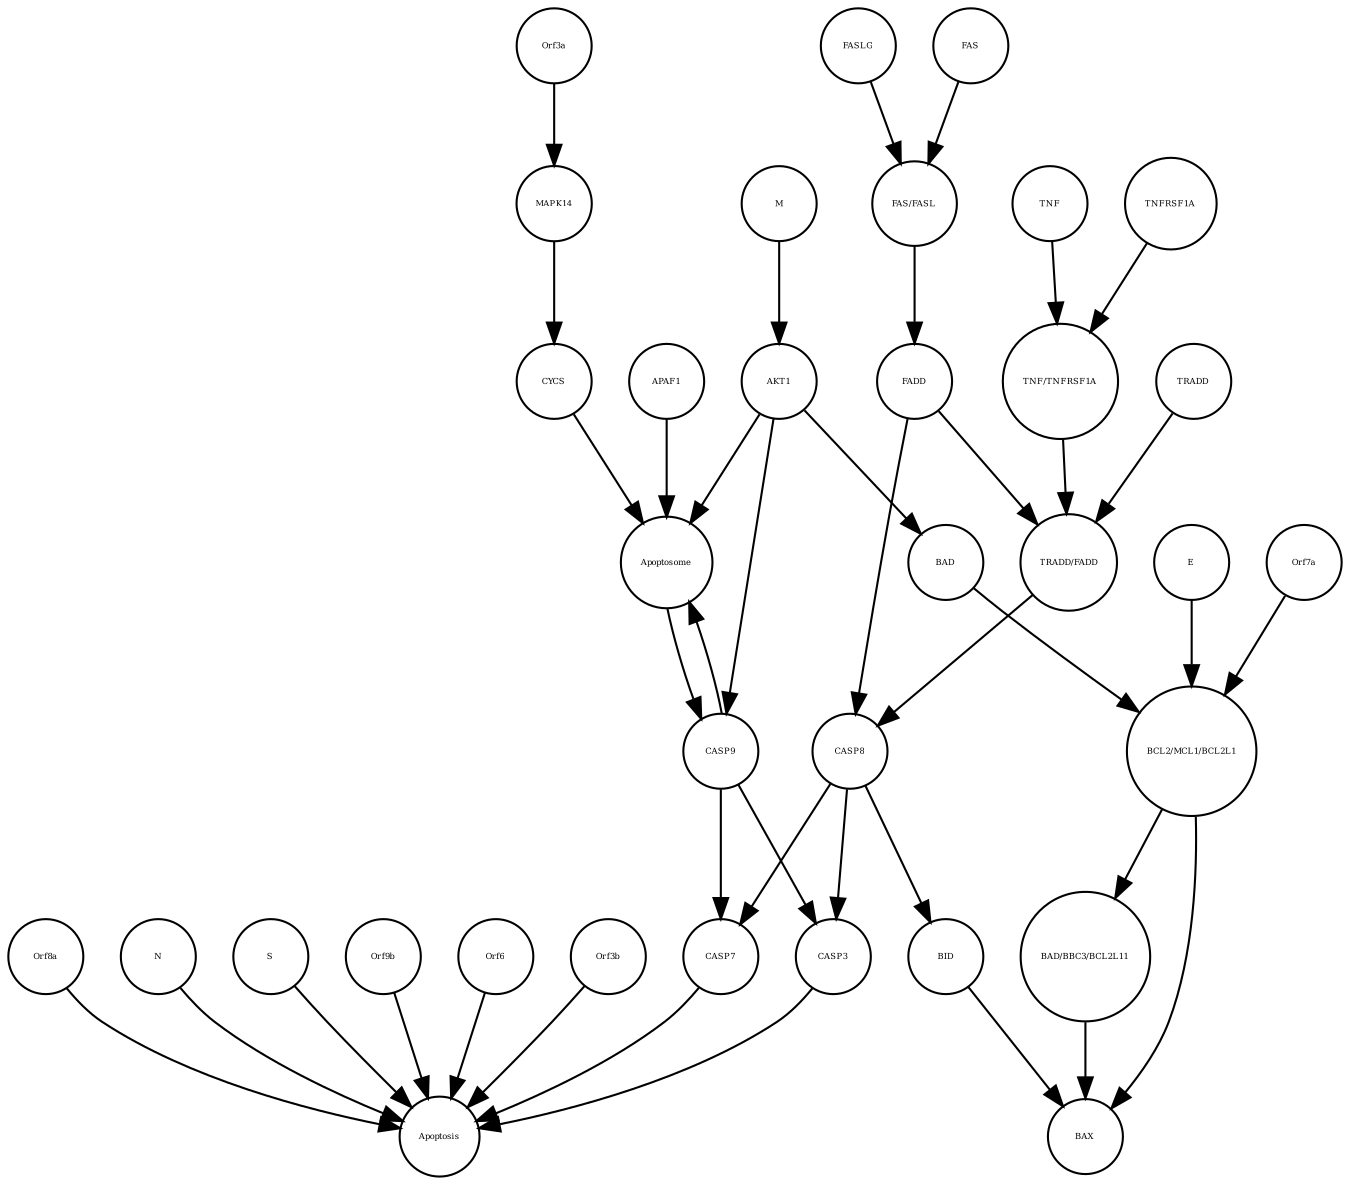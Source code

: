 strict digraph  {
CASP7 [annotation="", bipartite=0, cls=macromolecule, fontsize=4, label=CASP7, shape=circle];
Apoptosis [annotation="urn_miriam_pubmed_31226023|urn_miriam_mesh_D017209", bipartite=0, cls=phenotype, fontsize=4, label=Apoptosis, shape=circle];
Orf3b [annotation="", bipartite=0, cls=macromolecule, fontsize=4, label=Orf3b, shape=circle];
Orf8a [annotation="", bipartite=0, cls=macromolecule, fontsize=4, label=Orf8a, shape=circle];
N [annotation="", bipartite=0, cls=macromolecule, fontsize=4, label=N, shape=circle];
S [annotation="", bipartite=0, cls=macromolecule, fontsize=4, label=S, shape=circle];
Orf9b [annotation="", bipartite=0, cls=macromolecule, fontsize=4, label=Orf9b, shape=circle];
Orf6 [annotation="", bipartite=0, cls=macromolecule, fontsize=4, label=Orf6, shape=circle];
CASP3 [annotation="", bipartite=0, cls=macromolecule, fontsize=4, label=CASP3, shape=circle];
"TRADD/FADD" [annotation="", bipartite=0, cls=complex, fontsize=4, label="TRADD/FADD", shape=circle];
MAPK14 [annotation="", bipartite=0, cls=macromolecule, fontsize=4, label=MAPK14, shape=circle];
TNFRSF1A [annotation="", bipartite=0, cls=macromolecule, fontsize=4, label=TNFRSF1A, shape=circle];
TNF [annotation="", bipartite=0, cls=macromolecule, fontsize=4, label=TNF, shape=circle];
Apoptosome [annotation="", bipartite=0, cls=complex, fontsize=4, label=Apoptosome, shape=circle];
"TNF/TNFRSF1A" [annotation="", bipartite=0, cls=complex, fontsize=4, label="TNF/TNFRSF1A", shape=circle];
"FAS/FASL" [annotation="", bipartite=0, cls=complex, fontsize=4, label="FAS/FASL", shape=circle];
CASP8 [annotation="", bipartite=0, cls=macromolecule, fontsize=4, label=CASP8, shape=circle];
"BAD/BBC3/BCL2L11" [annotation="", bipartite=0, cls=complex, fontsize=4, label="BAD/BBC3/BCL2L11", shape=circle];
FAS [annotation="", bipartite=0, cls=macromolecule, fontsize=4, label=FAS, shape=circle];
CASP9 [annotation="", bipartite=0, cls=macromolecule, fontsize=4, label=CASP9, shape=circle];
BAX [annotation="", bipartite=0, cls=macromolecule, fontsize=4, label=BAX, shape=circle];
FASLG [annotation="", bipartite=0, cls=macromolecule, fontsize=4, label=FASLG, shape=circle];
Orf3a [annotation="", bipartite=0, cls=macromolecule, fontsize=4, label=Orf3a, shape=circle];
FADD [annotation="", bipartite=0, cls=macromolecule, fontsize=4, label=FADD, shape=circle];
"BCL2/MCL1/BCL2L1" [annotation="", bipartite=0, cls=complex, fontsize=4, label="BCL2/MCL1/BCL2L1", shape=circle];
M [annotation=urn_miriam_ncbiprotein_APO40582, bipartite=0, cls=macromolecule, fontsize=4, label=M, shape=circle];
CYCS [annotation="", bipartite=0, cls=macromolecule, fontsize=4, label=CYCS, shape=circle];
APAF1 [annotation="", bipartite=0, cls=macromolecule, fontsize=4, label=APAF1, shape=circle];
BAD [annotation="", bipartite=0, cls=macromolecule, fontsize=4, label=BAD, shape=circle];
E [annotation="", bipartite=0, cls=macromolecule, fontsize=4, label=E, shape=circle];
Orf7a [annotation="", bipartite=0, cls=macromolecule, fontsize=4, label=Orf7a, shape=circle];
BID [annotation="", bipartite=0, cls=macromolecule, fontsize=4, label=BID, shape=circle];
AKT1 [annotation="", bipartite=0, cls=macromolecule, fontsize=4, label=AKT1, shape=circle];
TRADD [annotation="", bipartite=0, cls=macromolecule, fontsize=4, label=TRADD, shape=circle];
CASP7 -> Apoptosis  [annotation="", interaction_type=stimulation];
Orf3b -> Apoptosis  [annotation="", interaction_type=stimulation];
Orf8a -> Apoptosis  [annotation="", interaction_type=stimulation];
N -> Apoptosis  [annotation="", interaction_type=stimulation];
S -> Apoptosis  [annotation="", interaction_type=stimulation];
Orf9b -> Apoptosis  [annotation="", interaction_type=stimulation];
Orf6 -> Apoptosis  [annotation="", interaction_type=stimulation];
CASP3 -> Apoptosis  [annotation="", interaction_type=stimulation];
"TRADD/FADD" -> CASP8  [annotation="urn_miriam_kegg.pathway_hsa04210|urn_miriam_pubmed_31226023", interaction_type=catalysis];
MAPK14 -> CYCS  [annotation="urn_miriam_kegg.pathway_hsa04210|urn_miriam_pubmed_31226023", interaction_type=catalysis];
TNFRSF1A -> "TNF/TNFRSF1A"  [annotation="", interaction_type=production];
TNF -> "TNF/TNFRSF1A"  [annotation="", interaction_type=production];
Apoptosome -> CASP9  [annotation="urn_miriam_kegg.pathway_hsa04210|urn_miriam_pubmed_31226023", interaction_type=catalysis];
"TNF/TNFRSF1A" -> "TRADD/FADD"  [annotation="urn_miriam_kegg.pathway_hsa04210", interaction_type=catalysis];
"FAS/FASL" -> FADD  [annotation="urn_miriam_kegg.pathway_hsa04210|urn_miriam_pubmed_31226023", interaction_type=catalysis];
CASP8 -> CASP7  [annotation="urn_miriam_kegg.pathway_hsa04210|urn_miriam_pubmed_31226023", interaction_type=catalysis];
CASP8 -> CASP3  [annotation="urn_miriam_kegg.pathway_hsa04210|urn_miriam_pubmed_31226023", interaction_type=catalysis];
CASP8 -> BID  [annotation="urn_miriam_kegg.pathway_hsa04210|urn_miriam_pubmed_31226023", interaction_type=catalysis];
"BAD/BBC3/BCL2L11" -> BAX  [annotation="urn_miriam_pubmed_31226023|urn_miriam_kegg.pathway_hsa04210", interaction_type=catalysis];
FAS -> "FAS/FASL"  [annotation="", interaction_type=production];
CASP9 -> CASP7  [annotation="urn_miriam_kegg.pathway_hsa04210|urn_miriam_pubmed_31226023", interaction_type=catalysis];
CASP9 -> CASP3  [annotation="urn_miriam_kegg.pathway_hsa04210|urn_miriam_pubmed_31226023", interaction_type=catalysis];
CASP9 -> Apoptosome  [annotation="", interaction_type=production];
FASLG -> "FAS/FASL"  [annotation="", interaction_type=production];
Orf3a -> MAPK14  [annotation="urn_miriam_pubmed_31226023|urn_miriam_taxonomy_227984", interaction_type=catalysis];
FADD -> CASP8  [annotation="urn_miriam_kegg.pathway_hsa04210|urn_miriam_pubmed_31226023", interaction_type=catalysis];
FADD -> "TRADD/FADD"  [annotation="", interaction_type=production];
"BCL2/MCL1/BCL2L1" -> BAX  [annotation="urn_miriam_pubmed_31226023|urn_miriam_kegg.pathway_hsa04210", interaction_type=inhibition];
"BCL2/MCL1/BCL2L1" -> "BAD/BBC3/BCL2L11"  [annotation=urn_miriam_pubmed_31226023, interaction_type=inhibition];
M -> AKT1  [annotation="urn_miriam_pubmed_31226023|urn_miriam_taxonomy_227984", interaction_type=inhibition];
CYCS -> Apoptosome  [annotation="", interaction_type=production];
APAF1 -> Apoptosome  [annotation="", interaction_type=production];
BAD -> "BCL2/MCL1/BCL2L1"  [annotation="urn_miriam_pubmed_15694340|urn_miriam_kegg.pathway_hsa04210|urn_miriam_taxonomy_227984", interaction_type=inhibition];
E -> "BCL2/MCL1/BCL2L1"  [annotation="urn_miriam_pubmed_15694340|urn_miriam_kegg.pathway_hsa04210|urn_miriam_taxonomy_227984", interaction_type=inhibition];
Orf7a -> "BCL2/MCL1/BCL2L1"  [annotation="urn_miriam_pubmed_15694340|urn_miriam_kegg.pathway_hsa04210|urn_miriam_taxonomy_227984", interaction_type=inhibition];
BID -> BAX  [annotation="urn_miriam_pubmed_31226023|urn_miriam_kegg.pathway_hsa04210", interaction_type=catalysis];
AKT1 -> Apoptosome  [annotation="urn_miriam_pubmed_31226023|urn_miriam_kegg.pathway_hsa04210", interaction_type=inhibition];
AKT1 -> CASP9  [annotation="urn_miriam_kegg.pathway_hsa04210|urn_miriam_pubmed_31226023", interaction_type=inhibition];
AKT1 -> BAD  [annotation="urn_miriam_pubmed_15694340|urn_miriam_kegg.pathway_hsa04210", interaction_type=inhibition];
TRADD -> "TRADD/FADD"  [annotation="", interaction_type=production];
}
